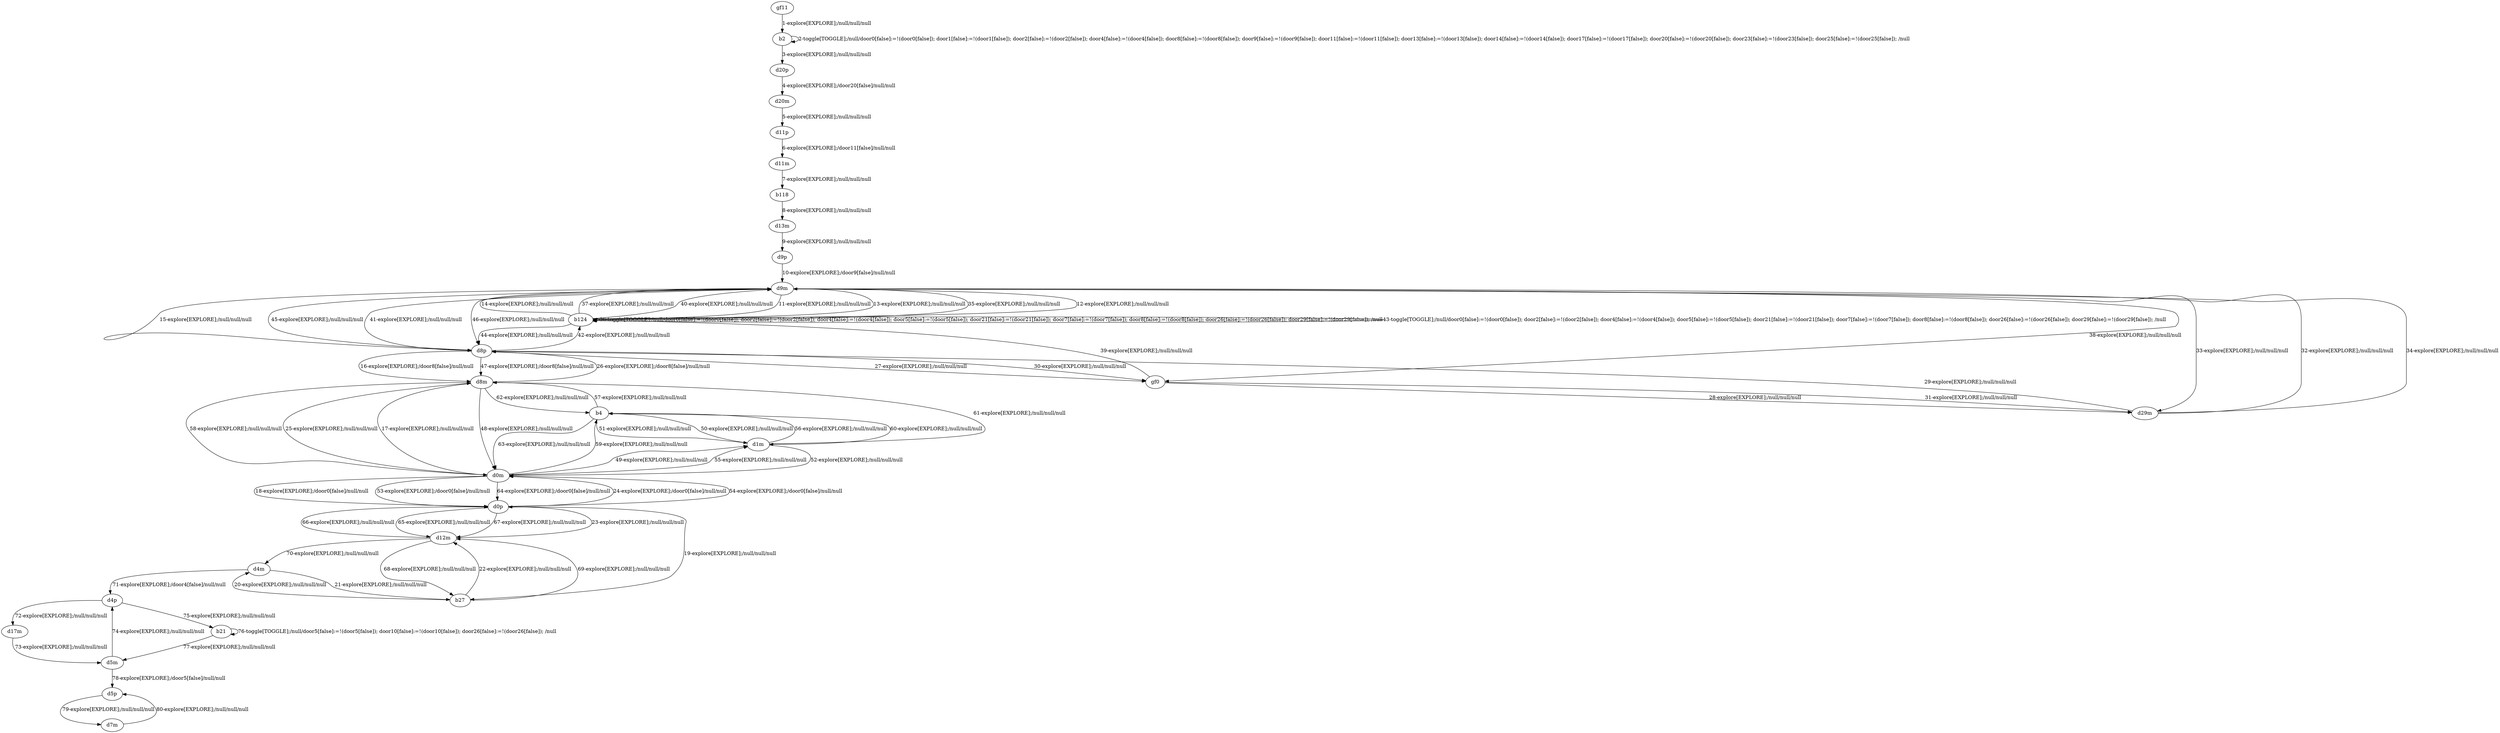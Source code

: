 # Total number of goals covered by this test: 1
# d7m --> d5p

digraph g {
"gf11" -> "b2" [label = "1-explore[EXPLORE];/null/null/null"];
"b2" -> "b2" [label = "2-toggle[TOGGLE];/null/door0[false]:=!(door0[false]); door1[false]:=!(door1[false]); door2[false]:=!(door2[false]); door4[false]:=!(door4[false]); door8[false]:=!(door8[false]); door9[false]:=!(door9[false]); door11[false]:=!(door11[false]); door13[false]:=!(door13[false]); door14[false]:=!(door14[false]); door17[false]:=!(door17[false]); door20[false]:=!(door20[false]); door23[false]:=!(door23[false]); door25[false]:=!(door25[false]); /null"];
"b2" -> "d20p" [label = "3-explore[EXPLORE];/null/null/null"];
"d20p" -> "d20m" [label = "4-explore[EXPLORE];/door20[false]/null/null"];
"d20m" -> "d11p" [label = "5-explore[EXPLORE];/null/null/null"];
"d11p" -> "d11m" [label = "6-explore[EXPLORE];/door11[false]/null/null"];
"d11m" -> "b118" [label = "7-explore[EXPLORE];/null/null/null"];
"b118" -> "d13m" [label = "8-explore[EXPLORE];/null/null/null"];
"d13m" -> "d9p" [label = "9-explore[EXPLORE];/null/null/null"];
"d9p" -> "d9m" [label = "10-explore[EXPLORE];/door9[false]/null/null"];
"d9m" -> "b124" [label = "11-explore[EXPLORE];/null/null/null"];
"b124" -> "d9m" [label = "12-explore[EXPLORE];/null/null/null"];
"d9m" -> "b124" [label = "13-explore[EXPLORE];/null/null/null"];
"b124" -> "d9m" [label = "14-explore[EXPLORE];/null/null/null"];
"d9m" -> "d8p" [label = "15-explore[EXPLORE];/null/null/null"];
"d8p" -> "d8m" [label = "16-explore[EXPLORE];/door8[false]/null/null"];
"d8m" -> "d0m" [label = "17-explore[EXPLORE];/null/null/null"];
"d0m" -> "d0p" [label = "18-explore[EXPLORE];/door0[false]/null/null"];
"d0p" -> "b27" [label = "19-explore[EXPLORE];/null/null/null"];
"b27" -> "d4m" [label = "20-explore[EXPLORE];/null/null/null"];
"d4m" -> "b27" [label = "21-explore[EXPLORE];/null/null/null"];
"b27" -> "d12m" [label = "22-explore[EXPLORE];/null/null/null"];
"d12m" -> "d0p" [label = "23-explore[EXPLORE];/null/null/null"];
"d0p" -> "d0m" [label = "24-explore[EXPLORE];/door0[false]/null/null"];
"d0m" -> "d8m" [label = "25-explore[EXPLORE];/null/null/null"];
"d8m" -> "d8p" [label = "26-explore[EXPLORE];/door8[false]/null/null"];
"d8p" -> "gf0" [label = "27-explore[EXPLORE];/null/null/null"];
"gf0" -> "d29m" [label = "28-explore[EXPLORE];/null/null/null"];
"d29m" -> "d8p" [label = "29-explore[EXPLORE];/null/null/null"];
"d8p" -> "gf0" [label = "30-explore[EXPLORE];/null/null/null"];
"gf0" -> "d29m" [label = "31-explore[EXPLORE];/null/null/null"];
"d29m" -> "d9m" [label = "32-explore[EXPLORE];/null/null/null"];
"d9m" -> "d29m" [label = "33-explore[EXPLORE];/null/null/null"];
"d29m" -> "d9m" [label = "34-explore[EXPLORE];/null/null/null"];
"d9m" -> "b124" [label = "35-explore[EXPLORE];/null/null/null"];
"b124" -> "b124" [label = "36-toggle[TOGGLE];/null/door0[false]:=!(door0[false]); door2[false]:=!(door2[false]); door4[false]:=!(door4[false]); door5[false]:=!(door5[false]); door21[false]:=!(door21[false]); door7[false]:=!(door7[false]); door8[false]:=!(door8[false]); door26[false]:=!(door26[false]); door29[false]:=!(door29[false]); /null"];
"b124" -> "d9m" [label = "37-explore[EXPLORE];/null/null/null"];
"d9m" -> "gf0" [label = "38-explore[EXPLORE];/null/null/null"];
"gf0" -> "b124" [label = "39-explore[EXPLORE];/null/null/null"];
"b124" -> "d9m" [label = "40-explore[EXPLORE];/null/null/null"];
"d9m" -> "d8p" [label = "41-explore[EXPLORE];/null/null/null"];
"d8p" -> "b124" [label = "42-explore[EXPLORE];/null/null/null"];
"b124" -> "b124" [label = "43-toggle[TOGGLE];/null/door0[false]:=!(door0[false]); door2[false]:=!(door2[false]); door4[false]:=!(door4[false]); door5[false]:=!(door5[false]); door21[false]:=!(door21[false]); door7[false]:=!(door7[false]); door8[false]:=!(door8[false]); door26[false]:=!(door26[false]); door29[false]:=!(door29[false]); /null"];
"b124" -> "d8p" [label = "44-explore[EXPLORE];/null/null/null"];
"d8p" -> "d9m" [label = "45-explore[EXPLORE];/null/null/null"];
"d9m" -> "d8p" [label = "46-explore[EXPLORE];/null/null/null"];
"d8p" -> "d8m" [label = "47-explore[EXPLORE];/door8[false]/null/null"];
"d8m" -> "d0m" [label = "48-explore[EXPLORE];/null/null/null"];
"d0m" -> "d1m" [label = "49-explore[EXPLORE];/null/null/null"];
"d1m" -> "b4" [label = "50-explore[EXPLORE];/null/null/null"];
"b4" -> "d1m" [label = "51-explore[EXPLORE];/null/null/null"];
"d1m" -> "d0m" [label = "52-explore[EXPLORE];/null/null/null"];
"d0m" -> "d0p" [label = "53-explore[EXPLORE];/door0[false]/null/null"];
"d0p" -> "d0m" [label = "54-explore[EXPLORE];/door0[false]/null/null"];
"d0m" -> "d1m" [label = "55-explore[EXPLORE];/null/null/null"];
"d1m" -> "b4" [label = "56-explore[EXPLORE];/null/null/null"];
"b4" -> "d8m" [label = "57-explore[EXPLORE];/null/null/null"];
"d8m" -> "d0m" [label = "58-explore[EXPLORE];/null/null/null"];
"d0m" -> "b4" [label = "59-explore[EXPLORE];/null/null/null"];
"b4" -> "d1m" [label = "60-explore[EXPLORE];/null/null/null"];
"d1m" -> "d8m" [label = "61-explore[EXPLORE];/null/null/null"];
"d8m" -> "b4" [label = "62-explore[EXPLORE];/null/null/null"];
"b4" -> "d0m" [label = "63-explore[EXPLORE];/null/null/null"];
"d0m" -> "d0p" [label = "64-explore[EXPLORE];/door0[false]/null/null"];
"d0p" -> "d12m" [label = "65-explore[EXPLORE];/null/null/null"];
"d12m" -> "d0p" [label = "66-explore[EXPLORE];/null/null/null"];
"d0p" -> "d12m" [label = "67-explore[EXPLORE];/null/null/null"];
"d12m" -> "b27" [label = "68-explore[EXPLORE];/null/null/null"];
"b27" -> "d12m" [label = "69-explore[EXPLORE];/null/null/null"];
"d12m" -> "d4m" [label = "70-explore[EXPLORE];/null/null/null"];
"d4m" -> "d4p" [label = "71-explore[EXPLORE];/door4[false]/null/null"];
"d4p" -> "d17m" [label = "72-explore[EXPLORE];/null/null/null"];
"d17m" -> "d5m" [label = "73-explore[EXPLORE];/null/null/null"];
"d5m" -> "d4p" [label = "74-explore[EXPLORE];/null/null/null"];
"d4p" -> "b21" [label = "75-explore[EXPLORE];/null/null/null"];
"b21" -> "b21" [label = "76-toggle[TOGGLE];/null/door5[false]:=!(door5[false]); door10[false]:=!(door10[false]); door26[false]:=!(door26[false]); /null"];
"b21" -> "d5m" [label = "77-explore[EXPLORE];/null/null/null"];
"d5m" -> "d5p" [label = "78-explore[EXPLORE];/door5[false]/null/null"];
"d5p" -> "d7m" [label = "79-explore[EXPLORE];/null/null/null"];
"d7m" -> "d5p" [label = "80-explore[EXPLORE];/null/null/null"];
}